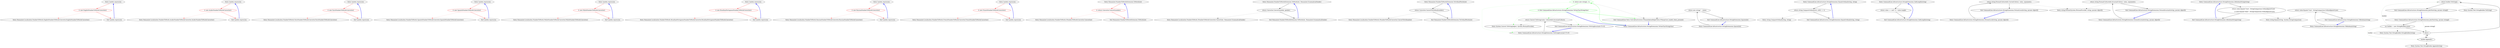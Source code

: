 digraph  {
n0 [cluster="lambda expression", label="Entry lambda expression", span="14-14"];
n1 [cluster="lambda expression", color=red, community=0, label="0: new EnglishNumberToWordsConverter()", span="14-14"];
n2 [cluster="lambda expression", label="Exit lambda expression", span="14-14"];
n3 [cluster="Humanizer.Localisation.NumberToWords.EnglishNumberToWordsConverter.EnglishNumberToWordsConverter()", label="Entry Humanizer.Localisation.NumberToWords.EnglishNumberToWordsConverter.EnglishNumberToWordsConverter()", span="5-5"];
n4 [cluster="lambda expression", label="Entry lambda expression", span="15-15"];
n5 [cluster="lambda expression", color=red, community=0, label="0: new ArabicNumberToWordsConverter()", span="15-15"];
n6 [cluster="lambda expression", label="Exit lambda expression", span="15-15"];
n7 [cluster="Humanizer.Localisation.NumberToWords.ArabicNumberToWordsConverter.ArabicNumberToWordsConverter()", label="Entry Humanizer.Localisation.NumberToWords.ArabicNumberToWordsConverter.ArabicNumberToWordsConverter()", span="4-4"];
n8 [cluster="lambda expression", label="Entry lambda expression", span="16-16"];
n9 [cluster="lambda expression", color=red, community=0, label="0: new FarsiNumberToWordsConverter()", span="16-16"];
n10 [cluster="lambda expression", label="Exit lambda expression", span="16-16"];
n11 [cluster="Humanizer.Localisation.NumberToWords.FarsiNumberToWordsConverter.FarsiNumberToWordsConverter()", label="Entry Humanizer.Localisation.NumberToWords.FarsiNumberToWordsConverter.FarsiNumberToWordsConverter()", span="5-5"];
n12 [cluster="lambda expression", label="Entry lambda expression", span="17-17"];
n13 [cluster="lambda expression", color=red, community=0, label="0: new SpanishNumberToWordsConverter()", span="17-17"];
n14 [cluster="lambda expression", label="Exit lambda expression", span="17-17"];
n15 [cluster="Humanizer.Localisation.NumberToWords.SpanishNumberToWordsConverter.SpanishNumberToWordsConverter()", label="Entry Humanizer.Localisation.NumberToWords.SpanishNumberToWordsConverter.SpanishNumberToWordsConverter()", span="5-5"];
n16 [cluster="lambda expression", label="Entry lambda expression", span="18-18"];
n17 [cluster="lambda expression", color=red, community=0, label="0: new PolishNumberToWordsConverter()", span="18-18"];
n18 [cluster="lambda expression", label="Exit lambda expression", span="18-18"];
n19 [cluster="Humanizer.Localisation.NumberToWords.PolishNumberToWordsConverter.PolishNumberToWordsConverter()", label="Entry Humanizer.Localisation.NumberToWords.PolishNumberToWordsConverter.PolishNumberToWordsConverter()", span="6-6"];
n20 [cluster="lambda expression", label="Entry lambda expression", span="19-19"];
n21 [cluster="lambda expression", color=red, community=0, label="0: new BrazilianPortugueseNumberToWordsConverter()", span="19-19"];
n22 [cluster="lambda expression", label="Exit lambda expression", span="19-19"];
n23 [cluster="Humanizer.Localisation.NumberToWords.BrazilianPortugueseNumberToWordsConverter.BrazilianPortugueseNumberToWordsConverter()", label="Entry Humanizer.Localisation.NumberToWords.BrazilianPortugueseNumberToWordsConverter.BrazilianPortugueseNumberToWordsConverter()", span="5-5"];
n24 [cluster="lambda expression", label="Entry lambda expression", span="20-20"];
n25 [cluster="lambda expression", color=red, community=0, label="0: new RussianNumberToWordsConverter()", span="20-20"];
n26 [cluster="lambda expression", label="Exit lambda expression", span="20-20"];
n27 [cluster="Humanizer.Localisation.NumberToWords.RussianNumberToWordsConverter.RussianNumberToWordsConverter()", label="Entry Humanizer.Localisation.NumberToWords.RussianNumberToWordsConverter.RussianNumberToWordsConverter()", span="5-5"];
n28 [cluster="lambda expression", label="Entry lambda expression", span="21-21"];
n29 [cluster="lambda expression", color=red, community=0, label="0: new FrenchNumberToWordsConverter()", span="21-21"];
n30 [cluster="lambda expression", label="Exit lambda expression", span="21-21"];
n31 [cluster="Humanizer.Localisation.NumberToWords.FrenchNumberToWordsConverter.FrenchNumberToWordsConverter()", label="Entry Humanizer.Localisation.NumberToWords.FrenchNumberToWordsConverter.FrenchNumberToWordsConverter()", span="5-5"];
n32 [cluster="Humanizer.NumberToWordsExtension.ToWords(int)", label="Entry Humanizer.NumberToWordsExtension.ToWords(int)", span="29-29"];
n33 [cluster="Humanizer.NumberToWordsExtension.ToWords(int)", color=red, community=0, label="0: return Converter.Convert(number);", span="31-31"];
n34 [cluster="Humanizer.NumberToWordsExtension.ToWords(int)", label="Exit Humanizer.NumberToWordsExtension.ToWords(int)", span="29-29"];
n35 [cluster="Humanizer.Localisation.NumberToWords.INumberToWordsConverter.Convert(int)", label="Entry Humanizer.Localisation.NumberToWords.INumberToWordsConverter.Convert(int)", span="12-12"];
n36 [cluster="Humanizer.NumberToWordsExtension.ToWords(int, Humanizer.GrammaticalGender)", label="Entry Humanizer.NumberToWordsExtension.ToWords(int, Humanizer.GrammaticalGender)", span="42-42"];
n37 [cluster="Humanizer.NumberToWordsExtension.ToWords(int, Humanizer.GrammaticalGender)", label="return Converter.Convert(number, gender);", span="44-44"];
n38 [cluster="Humanizer.NumberToWordsExtension.ToWords(int, Humanizer.GrammaticalGender)", label="Exit Humanizer.NumberToWordsExtension.ToWords(int, Humanizer.GrammaticalGender)", span="42-42"];
n39 [cluster="Humanizer.Localisation.NumberToWords.INumberToWordsConverter.Convert(int, Humanizer.GrammaticalGender)", label="Entry Humanizer.Localisation.NumberToWords.INumberToWordsConverter.Convert(int, Humanizer.GrammaticalGender)", span="22-22"];
n40 [cluster="Humanizer.NumberToWordsExtension.ToOrdinalWords(int)", label="Entry Humanizer.NumberToWordsExtension.ToOrdinalWords(int)", span="52-52"];
n41 [cluster="Humanizer.NumberToWordsExtension.ToOrdinalWords(int)", label="return Converter.ConvertToOrdinal(number);", span="54-54"];
n42 [cluster="Humanizer.NumberToWordsExtension.ToOrdinalWords(int)", label="Exit Humanizer.NumberToWordsExtension.ToOrdinalWords(int)", span="52-52"];
n43 [cluster="Humanizer.Localisation.NumberToWords.INumberToWordsConverter.ConvertToOrdinal(int)", label="Entry Humanizer.Localisation.NumberToWords.INumberToWordsConverter.ConvertToOrdinal(int)", span="29-29"];
m0_7 [cluster="System.Convert.ToString(object, System.IFormatProvider)", file="FSharpOptionHelperTests.cs", label="Entry System.Convert.ToString(object, System.IFormatProvider)", span="0-0"];
m0_18 [cluster="CommandLine.Infrastructure.StringExtensions.EqualsOrdinal(string, string)", file="FSharpOptionHelperTests.cs", label="Entry CommandLine.Infrastructure.StringExtensions.EqualsOrdinal(string, string)", span="35-35"];
m0_19 [cluster="CommandLine.Infrastructure.StringExtensions.EqualsOrdinal(string, string)", file="FSharpOptionHelperTests.cs", label="return string.CompareOrdinal(strA, strB) == 0;", span="37-37"];
m0_20 [cluster="CommandLine.Infrastructure.StringExtensions.EqualsOrdinal(string, string)", file="FSharpOptionHelperTests.cs", label="Exit CommandLine.Infrastructure.StringExtensions.EqualsOrdinal(string, string)", span="35-35"];
m0_22 [cluster="CommandLine.Infrastructure.StringExtensions.SafeLength(string)", file="FSharpOptionHelperTests.cs", label="Entry CommandLine.Infrastructure.StringExtensions.SafeLength(string)", span="40-40"];
m0_23 [cluster="CommandLine.Infrastructure.StringExtensions.SafeLength(string)", file="FSharpOptionHelperTests.cs", label="return value == null ? 0 : value.Length;", span="42-42"];
m0_24 [cluster="CommandLine.Infrastructure.StringExtensions.SafeLength(string)", file="FSharpOptionHelperTests.cs", label="Exit CommandLine.Infrastructure.StringExtensions.SafeLength(string)", span="40-40"];
m0_11 [cluster="string.Format(System.IFormatProvider, string, params object[])", file="FSharpOptionHelperTests.cs", label="Entry string.Format(System.IFormatProvider, string, params object[])", span="0-0"];
m0_12 [cluster="CommandLine.Infrastructure.StringExtensions.FormatLocal(string, params object[])", file="FSharpOptionHelperTests.cs", label="Entry CommandLine.Infrastructure.StringExtensions.FormatLocal(string, params object[])", span="25-25"];
m0_13 [cluster="CommandLine.Infrastructure.StringExtensions.FormatLocal(string, params object[])", file="FSharpOptionHelperTests.cs", label="return string.Format(CultureInfo.CurrentCulture, value, arguments);", span="27-27"];
m0_14 [cluster="CommandLine.Infrastructure.StringExtensions.FormatLocal(string, params object[])", file="FSharpOptionHelperTests.cs", label="Exit CommandLine.Infrastructure.StringExtensions.FormatLocal(string, params object[])", span="25-25"];
m0_3 [cluster="CommandLine.Tests.Unit.Infrastructure.FSharpOptionHelperTests.FSharpCore_loaded_when_present()", file="FSharpOptionHelperTests.cs", label="Exit CommandLine.Tests.Unit.Infrastructure.FSharpOptionHelperTests.FSharpCore_loaded_when_present()", span="11-11"];
m0_21 [cluster="string.CompareOrdinal(string, string)", file="FSharpOptionHelperTests.cs", label="Entry string.CompareOrdinal(string, string)", span="0-0"];
m0_34 [cluster="CommandLine.Infrastructure.StringExtensions.IsBooleanString(string)", file="FSharpOptionHelperTests.cs", label="Entry CommandLine.Infrastructure.StringExtensions.IsBooleanString(string)", span="55-55"];
m0_35 [cluster="CommandLine.Infrastructure.StringExtensions.IsBooleanString(string)", file="FSharpOptionHelperTests.cs", label="return value.Equals(''true'', StringComparison.OrdinalIgnoreCase)\r\n                || value.Equals(''false'', StringComparison.OrdinalIgnoreCase);", span="57-58"];
m0_36 [cluster="CommandLine.Infrastructure.StringExtensions.IsBooleanString(string)", file="FSharpOptionHelperTests.cs", label="Exit CommandLine.Infrastructure.StringExtensions.IsBooleanString(string)", span="55-55"];
m0_38 [cluster="CommandLine.Infrastructure.StringExtensions.ToBoolean(string)", file="FSharpOptionHelperTests.cs", label="Entry CommandLine.Infrastructure.StringExtensions.ToBoolean(string)", span="61-61"];
m0_39 [cluster="CommandLine.Infrastructure.StringExtensions.ToBoolean(string)", file="FSharpOptionHelperTests.cs", label="return value.Equals(''true'', StringComparison.OrdinalIgnoreCase);", span="63-63"];
m0_40 [cluster="CommandLine.Infrastructure.StringExtensions.ToBoolean(string)", file="FSharpOptionHelperTests.cs", label="Exit CommandLine.Infrastructure.StringExtensions.ToBoolean(string)", span="61-61"];
m0_37 [cluster="string.Equals(string, System.StringComparison)", file="FSharpOptionHelperTests.cs", label="Entry string.Equals(string, System.StringComparison)", span="0-0"];
m0_6 [cluster="CommandLine.Infrastructure.StringExtensions.ToStringInvariant<T>(T)", file="FSharpOptionHelperTests.cs", label="Exit CommandLine.Infrastructure.StringExtensions.ToStringInvariant<T>(T)", span="15-15"];
m0_5 [cluster="CommandLine.Infrastructure.StringExtensions.ToStringInvariant<T>(T)", file="FSharpOptionHelperTests.cs", label="return Convert.ToString(value, CultureInfo.InvariantCulture);", span="17-17"];
m0_4 [cluster="CommandLine.Infrastructure.StringExtensions.ToStringInvariant<T>(T)", file="FSharpOptionHelperTests.cs", label="Entry CommandLine.Infrastructure.StringExtensions.ToStringInvariant<T>(T)", span="15-15"];
m0_0 [cluster="CommandLine.Infrastructure.StringExtensions.ToOneCharString(char)", file="FSharpOptionHelperTests.cs", label="Entry CommandLine.Infrastructure.StringExtensions.ToOneCharString(char)", span="10-10"];
m0_1 [cluster="CommandLine.Infrastructure.StringExtensions.ToOneCharString(char)", color=green, community=0, file="FSharpOptionHelperTests.cs", label="0: return new string(c, 1);", span="12-12"];
m0_2 [cluster="CommandLine.Infrastructure.StringExtensions.ToOneCharString(char)", color=green, community=0, file="FSharpOptionHelperTests.cs", label="0: Exit CommandLine.Infrastructure.StringExtensions.ToOneCharString(char)", span="10-10"];
m0_33 [cluster="System.Text.StringBuilder.ToString()", file="FSharpOptionHelperTests.cs", label="Entry System.Text.StringBuilder.ToString()", span="0-0"];
m0_32 [cluster="System.Text.StringBuilder.Append(string)", file="FSharpOptionHelperTests.cs", label="Entry System.Text.StringBuilder.Append(string)", span="0-0"];
m0_15 [cluster="CommandLine.Infrastructure.StringExtensions.Spaces(int)", file="FSharpOptionHelperTests.cs", label="Entry CommandLine.Infrastructure.StringExtensions.Spaces(int)", span="30-30"];
m0_16 [cluster="CommandLine.Infrastructure.StringExtensions.Spaces(int)", file="FSharpOptionHelperTests.cs", label="return new string(' ', value);", span="32-32"];
m0_17 [cluster="CommandLine.Infrastructure.StringExtensions.Spaces(int)", file="FSharpOptionHelperTests.cs", label="Exit CommandLine.Infrastructure.StringExtensions.Spaces(int)", span="30-30"];
m0_31 [cluster="System.Text.StringBuilder.StringBuilder(string)", file="FSharpOptionHelperTests.cs", label="Entry System.Text.StringBuilder.StringBuilder(string)", span="0-0"];
m0_25 [cluster="CommandLine.Infrastructure.StringExtensions.JoinTo(string, params string[])", file="FSharpOptionHelperTests.cs", label="Entry CommandLine.Infrastructure.StringExtensions.JoinTo(string, params string[])", span="45-45"];
m0_26 [cluster="CommandLine.Infrastructure.StringExtensions.JoinTo(string, params string[])", file="FSharpOptionHelperTests.cs", label="var builder = new StringBuilder(value)", span="47-47"];
m0_27 [cluster="CommandLine.Infrastructure.StringExtensions.JoinTo(string, params string[])", file="FSharpOptionHelperTests.cs", label=others, span="48-48"];
m0_28 [cluster="CommandLine.Infrastructure.StringExtensions.JoinTo(string, params string[])", file="FSharpOptionHelperTests.cs", label="builder.Append(v)", span="50-50"];
m0_29 [cluster="CommandLine.Infrastructure.StringExtensions.JoinTo(string, params string[])", file="FSharpOptionHelperTests.cs", label="return builder.ToString();", span="52-52"];
m0_30 [cluster="CommandLine.Infrastructure.StringExtensions.JoinTo(string, params string[])", file="FSharpOptionHelperTests.cs", label="Exit CommandLine.Infrastructure.StringExtensions.JoinTo(string, params string[])", span="45-45"];
m0_8 [cluster="CommandLine.Infrastructure.StringExtensions.FormatInvariant(string, params object[])", file="FSharpOptionHelperTests.cs", label="Entry CommandLine.Infrastructure.StringExtensions.FormatInvariant(string, params object[])", span="20-20"];
m0_9 [cluster="CommandLine.Infrastructure.StringExtensions.FormatInvariant(string, params object[])", file="FSharpOptionHelperTests.cs", label="return string.Format(CultureInfo.InvariantCulture, value, arguments);", span="22-22"];
m0_10 [cluster="CommandLine.Infrastructure.StringExtensions.FormatInvariant(string, params object[])", file="FSharpOptionHelperTests.cs", label="Exit CommandLine.Infrastructure.StringExtensions.FormatInvariant(string, params object[])", span="20-20"];
n0 -> n1  [color=red, key=0, style=solid];
n1 -> n2  [color=red, key=0, style=solid];
n1 -> n3  [color=red, key=2, style=dotted];
n2 -> n0  [color=blue, key=0, style=bold];
n4 -> n5  [color=red, key=0, style=solid];
n5 -> n6  [color=red, key=0, style=solid];
n5 -> n7  [color=red, key=2, style=dotted];
n6 -> n4  [color=blue, key=0, style=bold];
n8 -> n9  [color=red, key=0, style=solid];
n9 -> n10  [color=red, key=0, style=solid];
n9 -> n11  [color=red, key=2, style=dotted];
n10 -> n8  [color=blue, key=0, style=bold];
n12 -> n13  [color=red, key=0, style=solid];
n13 -> n14  [color=red, key=0, style=solid];
n13 -> n15  [color=red, key=2, style=dotted];
n14 -> n12  [color=blue, key=0, style=bold];
n16 -> n17  [color=red, key=0, style=solid];
n17 -> n18  [color=red, key=0, style=solid];
n17 -> n19  [color=red, key=2, style=dotted];
n18 -> n16  [color=blue, key=0, style=bold];
n20 -> n21  [color=red, key=0, style=solid];
n21 -> n22  [color=red, key=0, style=solid];
n21 -> n23  [color=red, key=2, style=dotted];
n22 -> n20  [color=blue, key=0, style=bold];
n24 -> n25  [color=red, key=0, style=solid];
n25 -> n26  [color=red, key=0, style=solid];
n25 -> n27  [color=red, key=2, style=dotted];
n26 -> n24  [color=blue, key=0, style=bold];
n28 -> n29  [color=red, key=0, style=solid];
n29 -> n30  [color=red, key=0, style=solid];
n29 -> n31  [color=red, key=2, style=dotted];
n30 -> n28  [color=blue, key=0, style=bold];
n32 -> n33  [color=red, key=0, style=solid];
n33 -> n34  [color=red, key=0, style=solid];
n33 -> n35  [color=red, key=2, style=dotted];
n34 -> n32  [color=blue, key=0, style=bold];
n36 -> n37  [key=0, style=solid];
n37 -> n38  [key=0, style=solid];
n37 -> n39  [key=2, style=dotted];
n38 -> n36  [color=blue, key=0, style=bold];
n40 -> n41  [key=0, style=solid];
n41 -> n42  [key=0, style=solid];
n41 -> n43  [key=2, style=dotted];
n42 -> n40  [color=blue, key=0, style=bold];
m0_18 -> m0_19  [key=0, style=solid];
m0_19 -> m0_20  [key=0, style=solid];
m0_19 -> m0_21  [key=2, style=dotted];
m0_20 -> m0_18  [color=blue, key=0, style=bold];
m0_22 -> m0_23  [key=0, style=solid];
m0_23 -> m0_24  [key=0, style=solid];
m0_24 -> m0_22  [color=blue, key=0, style=bold];
m0_12 -> m0_13  [key=0, style=solid];
m0_13 -> m0_14  [key=0, style=solid];
m0_13 -> m0_11  [key=2, style=dotted];
m0_14 -> m0_12  [color=blue, key=0, style=bold];
m0_3 -> m0_0  [color=blue, key=0, style=bold];
m0_34 -> m0_35  [key=0, style=solid];
m0_35 -> m0_36  [key=0, style=solid];
m0_35 -> m0_37  [key=2, style=dotted];
m0_36 -> m0_34  [color=blue, key=0, style=bold];
m0_38 -> m0_39  [key=0, style=solid];
m0_39 -> m0_40  [key=0, style=solid];
m0_39 -> m0_37  [key=2, style=dotted];
m0_40 -> m0_38  [color=blue, key=0, style=bold];
m0_6 -> m0_4  [color=blue, key=0, style=bold];
m0_5 -> m0_6  [key=0, style=solid];
m0_5 -> m0_7  [key=2, style=dotted];
m0_4 -> m0_5  [key=0, style=solid];
m0_0 -> m0_1  [color=green, key=0, style=solid];
m0_1 -> m0_2  [color=green, key=0, style=solid];
m0_1 -> m0_4  [color=green, key=2, style=dotted];
m0_1 -> m0_3  [key=2, style=dotted];
m0_2 -> m0_3  [color=green, key=0, style=solid];
m0_2 -> m0_5  [color=green, key=2, style=dotted];
m0_2 -> m0_6  [color=green, key=2, style=dotted];
m0_2 -> m0_7  [color=green, key=2, style=dotted];
m0_2 -> m0_0  [color=blue, key=0, style=bold];
m0_15 -> m0_16  [key=0, style=solid];
m0_16 -> m0_17  [key=0, style=solid];
m0_16 -> m0_3  [key=2, style=dotted];
m0_17 -> m0_15  [color=blue, key=0, style=bold];
m0_25 -> m0_26  [key=0, style=solid];
m0_25 -> m0_27  [color=darkseagreen4, key=1, label="params string[]", style=dashed];
m0_26 -> m0_27  [key=0, style=solid];
m0_26 -> m0_31  [key=2, style=dotted];
m0_26 -> m0_28  [color=darkseagreen4, key=1, label=builder, style=dashed];
m0_26 -> m0_29  [color=darkseagreen4, key=1, label=builder, style=dashed];
m0_27 -> m0_28  [key=0, style=solid];
m0_27 -> m0_29  [key=0, style=solid];
m0_28 -> m0_27  [key=0, style=solid];
m0_28 -> m0_32  [key=2, style=dotted];
m0_29 -> m0_30  [key=0, style=solid];
m0_29 -> m0_33  [key=2, style=dotted];
m0_30 -> m0_25  [color=blue, key=0, style=bold];
m0_8 -> m0_9  [key=0, style=solid];
m0_9 -> m0_10  [key=0, style=solid];
m0_9 -> m0_11  [key=2, style=dotted];
m0_10 -> m0_8  [color=blue, key=0, style=bold];
}

